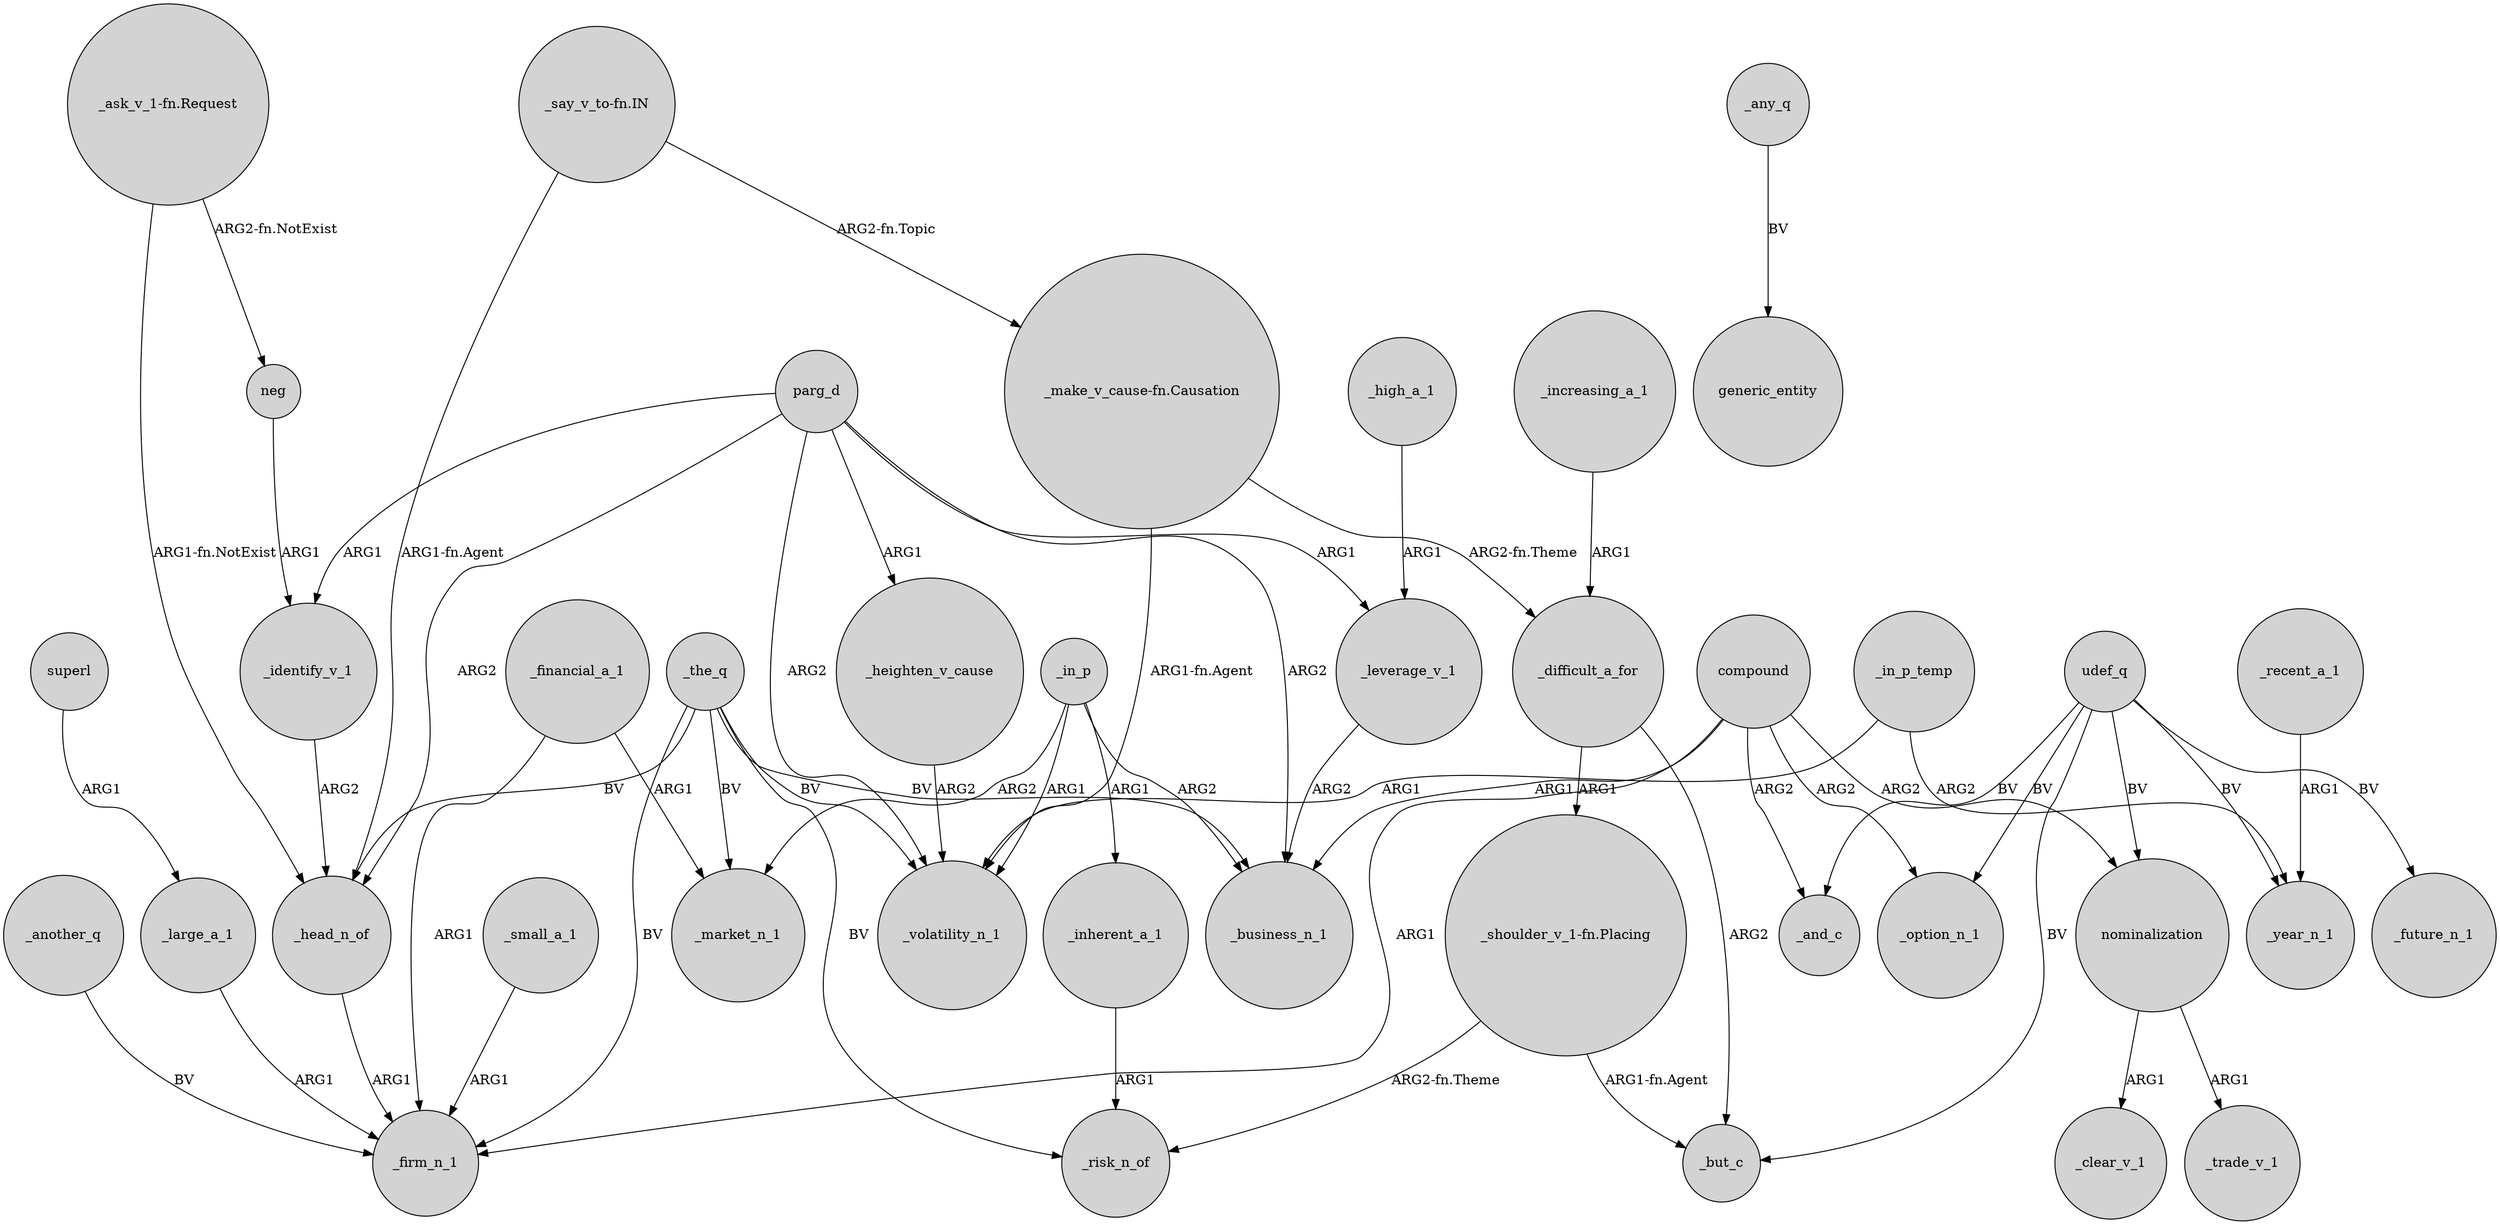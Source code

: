 digraph {
	node [shape=circle style=filled]
	"_say_v_to-fn.IN" -> "_make_v_cause-fn.Causation" [label="ARG2-fn.Topic"]
	superl -> _large_a_1 [label=ARG1]
	_another_q -> _firm_n_1 [label=BV]
	_the_q -> _volatility_n_1 [label=BV]
	_the_q -> _business_n_1 [label=BV]
	_in_p_temp -> _volatility_n_1 [label=ARG1]
	udef_q -> _option_n_1 [label=BV]
	_heighten_v_cause -> _volatility_n_1 [label=ARG2]
	"_ask_v_1-fn.Request" -> neg [label="ARG2-fn.NotExist"]
	parg_d -> _volatility_n_1 [label=ARG2]
	"_make_v_cause-fn.Causation" -> _difficult_a_for [label="ARG2-fn.Theme"]
	"_ask_v_1-fn.Request" -> _head_n_of [label="ARG1-fn.NotExist"]
	_small_a_1 -> _firm_n_1 [label=ARG1]
	_the_q -> _head_n_of [label=BV]
	nominalization -> _clear_v_1 [label=ARG1]
	_in_p -> _volatility_n_1 [label=ARG1]
	"_shoulder_v_1-fn.Placing" -> _risk_n_of [label="ARG2-fn.Theme"]
	compound -> nominalization [label=ARG2]
	_in_p -> _business_n_1 [label=ARG2]
	_leverage_v_1 -> _business_n_1 [label=ARG2]
	_difficult_a_for -> "_shoulder_v_1-fn.Placing" [label=ARG1]
	nominalization -> _trade_v_1 [label=ARG1]
	_difficult_a_for -> _but_c [label=ARG2]
	_head_n_of -> _firm_n_1 [label=ARG1]
	"_say_v_to-fn.IN" -> _head_n_of [label="ARG1-fn.Agent"]
	parg_d -> _identify_v_1 [label=ARG1]
	_in_p_temp -> _year_n_1 [label=ARG2]
	_large_a_1 -> _firm_n_1 [label=ARG1]
	parg_d -> _leverage_v_1 [label=ARG1]
	_financial_a_1 -> _market_n_1 [label=ARG1]
	compound -> _option_n_1 [label=ARG2]
	compound -> _and_c [label=ARG2]
	_increasing_a_1 -> _difficult_a_for [label=ARG1]
	neg -> _identify_v_1 [label=ARG1]
	"_shoulder_v_1-fn.Placing" -> _but_c [label="ARG1-fn.Agent"]
	parg_d -> _heighten_v_cause [label=ARG1]
	_recent_a_1 -> _year_n_1 [label=ARG1]
	compound -> _business_n_1 [label=ARG1]
	udef_q -> _future_n_1 [label=BV]
	compound -> _firm_n_1 [label=ARG1]
	udef_q -> nominalization [label=BV]
	_inherent_a_1 -> _risk_n_of [label=ARG1]
	parg_d -> _business_n_1 [label=ARG2]
	_the_q -> _firm_n_1 [label=BV]
	_in_p -> _inherent_a_1 [label=ARG1]
	_any_q -> generic_entity [label=BV]
	"_make_v_cause-fn.Causation" -> _volatility_n_1 [label="ARG1-fn.Agent"]
	_in_p -> _market_n_1 [label=ARG2]
	udef_q -> _year_n_1 [label=BV]
	_high_a_1 -> _leverage_v_1 [label=ARG1]
	_financial_a_1 -> _firm_n_1 [label=ARG1]
	_the_q -> _market_n_1 [label=BV]
	udef_q -> _and_c [label=BV]
	_the_q -> _risk_n_of [label=BV]
	parg_d -> _head_n_of [label=ARG2]
	udef_q -> _but_c [label=BV]
	_identify_v_1 -> _head_n_of [label=ARG2]
}
